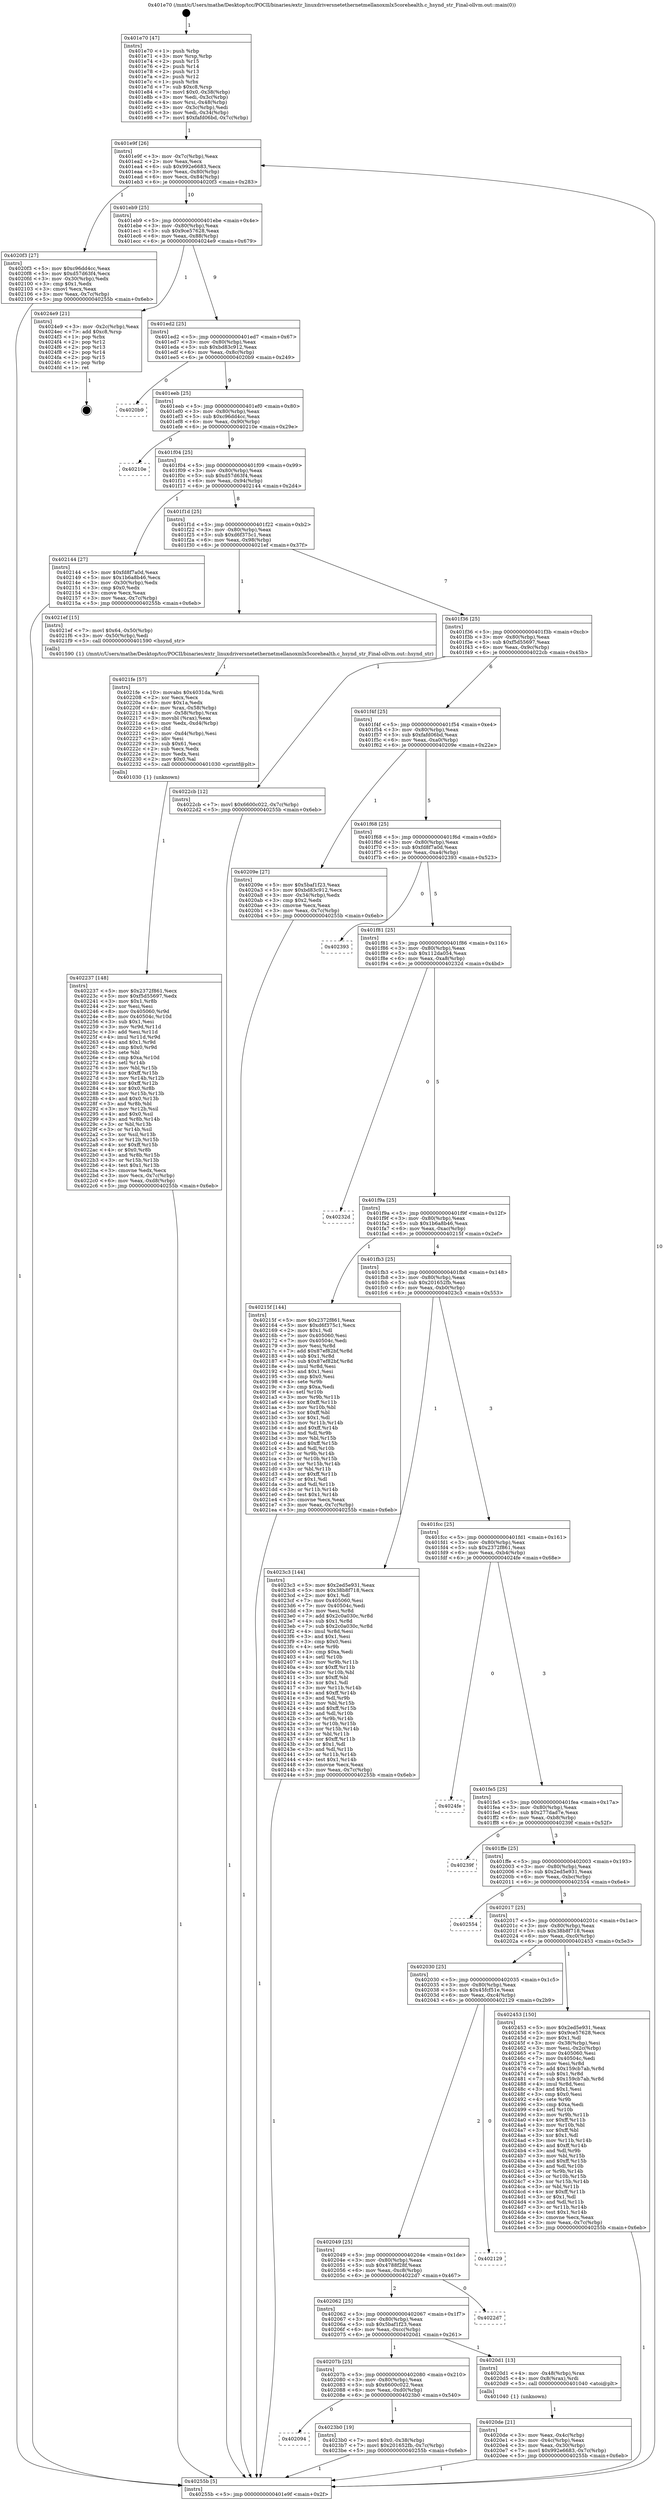 digraph "0x401e70" {
  label = "0x401e70 (/mnt/c/Users/mathe/Desktop/tcc/POCII/binaries/extr_linuxdriversnetethernetmellanoxmlx5corehealth.c_hsynd_str_Final-ollvm.out::main(0))"
  labelloc = "t"
  node[shape=record]

  Entry [label="",width=0.3,height=0.3,shape=circle,fillcolor=black,style=filled]
  "0x401e9f" [label="{
     0x401e9f [26]\l
     | [instrs]\l
     &nbsp;&nbsp;0x401e9f \<+3\>: mov -0x7c(%rbp),%eax\l
     &nbsp;&nbsp;0x401ea2 \<+2\>: mov %eax,%ecx\l
     &nbsp;&nbsp;0x401ea4 \<+6\>: sub $0x992e6683,%ecx\l
     &nbsp;&nbsp;0x401eaa \<+3\>: mov %eax,-0x80(%rbp)\l
     &nbsp;&nbsp;0x401ead \<+6\>: mov %ecx,-0x84(%rbp)\l
     &nbsp;&nbsp;0x401eb3 \<+6\>: je 00000000004020f3 \<main+0x283\>\l
  }"]
  "0x4020f3" [label="{
     0x4020f3 [27]\l
     | [instrs]\l
     &nbsp;&nbsp;0x4020f3 \<+5\>: mov $0xc96dd4cc,%eax\l
     &nbsp;&nbsp;0x4020f8 \<+5\>: mov $0xd57d63f4,%ecx\l
     &nbsp;&nbsp;0x4020fd \<+3\>: mov -0x30(%rbp),%edx\l
     &nbsp;&nbsp;0x402100 \<+3\>: cmp $0x1,%edx\l
     &nbsp;&nbsp;0x402103 \<+3\>: cmovl %ecx,%eax\l
     &nbsp;&nbsp;0x402106 \<+3\>: mov %eax,-0x7c(%rbp)\l
     &nbsp;&nbsp;0x402109 \<+5\>: jmp 000000000040255b \<main+0x6eb\>\l
  }"]
  "0x401eb9" [label="{
     0x401eb9 [25]\l
     | [instrs]\l
     &nbsp;&nbsp;0x401eb9 \<+5\>: jmp 0000000000401ebe \<main+0x4e\>\l
     &nbsp;&nbsp;0x401ebe \<+3\>: mov -0x80(%rbp),%eax\l
     &nbsp;&nbsp;0x401ec1 \<+5\>: sub $0x9ce57628,%eax\l
     &nbsp;&nbsp;0x401ec6 \<+6\>: mov %eax,-0x88(%rbp)\l
     &nbsp;&nbsp;0x401ecc \<+6\>: je 00000000004024e9 \<main+0x679\>\l
  }"]
  Exit [label="",width=0.3,height=0.3,shape=circle,fillcolor=black,style=filled,peripheries=2]
  "0x4024e9" [label="{
     0x4024e9 [21]\l
     | [instrs]\l
     &nbsp;&nbsp;0x4024e9 \<+3\>: mov -0x2c(%rbp),%eax\l
     &nbsp;&nbsp;0x4024ec \<+7\>: add $0xc8,%rsp\l
     &nbsp;&nbsp;0x4024f3 \<+1\>: pop %rbx\l
     &nbsp;&nbsp;0x4024f4 \<+2\>: pop %r12\l
     &nbsp;&nbsp;0x4024f6 \<+2\>: pop %r13\l
     &nbsp;&nbsp;0x4024f8 \<+2\>: pop %r14\l
     &nbsp;&nbsp;0x4024fa \<+2\>: pop %r15\l
     &nbsp;&nbsp;0x4024fc \<+1\>: pop %rbp\l
     &nbsp;&nbsp;0x4024fd \<+1\>: ret\l
  }"]
  "0x401ed2" [label="{
     0x401ed2 [25]\l
     | [instrs]\l
     &nbsp;&nbsp;0x401ed2 \<+5\>: jmp 0000000000401ed7 \<main+0x67\>\l
     &nbsp;&nbsp;0x401ed7 \<+3\>: mov -0x80(%rbp),%eax\l
     &nbsp;&nbsp;0x401eda \<+5\>: sub $0xbd83c912,%eax\l
     &nbsp;&nbsp;0x401edf \<+6\>: mov %eax,-0x8c(%rbp)\l
     &nbsp;&nbsp;0x401ee5 \<+6\>: je 00000000004020b9 \<main+0x249\>\l
  }"]
  "0x402094" [label="{
     0x402094\l
  }", style=dashed]
  "0x4020b9" [label="{
     0x4020b9\l
  }", style=dashed]
  "0x401eeb" [label="{
     0x401eeb [25]\l
     | [instrs]\l
     &nbsp;&nbsp;0x401eeb \<+5\>: jmp 0000000000401ef0 \<main+0x80\>\l
     &nbsp;&nbsp;0x401ef0 \<+3\>: mov -0x80(%rbp),%eax\l
     &nbsp;&nbsp;0x401ef3 \<+5\>: sub $0xc96dd4cc,%eax\l
     &nbsp;&nbsp;0x401ef8 \<+6\>: mov %eax,-0x90(%rbp)\l
     &nbsp;&nbsp;0x401efe \<+6\>: je 000000000040210e \<main+0x29e\>\l
  }"]
  "0x4023b0" [label="{
     0x4023b0 [19]\l
     | [instrs]\l
     &nbsp;&nbsp;0x4023b0 \<+7\>: movl $0x0,-0x38(%rbp)\l
     &nbsp;&nbsp;0x4023b7 \<+7\>: movl $0x201652fb,-0x7c(%rbp)\l
     &nbsp;&nbsp;0x4023be \<+5\>: jmp 000000000040255b \<main+0x6eb\>\l
  }"]
  "0x40210e" [label="{
     0x40210e\l
  }", style=dashed]
  "0x401f04" [label="{
     0x401f04 [25]\l
     | [instrs]\l
     &nbsp;&nbsp;0x401f04 \<+5\>: jmp 0000000000401f09 \<main+0x99\>\l
     &nbsp;&nbsp;0x401f09 \<+3\>: mov -0x80(%rbp),%eax\l
     &nbsp;&nbsp;0x401f0c \<+5\>: sub $0xd57d63f4,%eax\l
     &nbsp;&nbsp;0x401f11 \<+6\>: mov %eax,-0x94(%rbp)\l
     &nbsp;&nbsp;0x401f17 \<+6\>: je 0000000000402144 \<main+0x2d4\>\l
  }"]
  "0x402237" [label="{
     0x402237 [148]\l
     | [instrs]\l
     &nbsp;&nbsp;0x402237 \<+5\>: mov $0x2372f861,%ecx\l
     &nbsp;&nbsp;0x40223c \<+5\>: mov $0xf5d55697,%edx\l
     &nbsp;&nbsp;0x402241 \<+3\>: mov $0x1,%r8b\l
     &nbsp;&nbsp;0x402244 \<+2\>: xor %esi,%esi\l
     &nbsp;&nbsp;0x402246 \<+8\>: mov 0x405060,%r9d\l
     &nbsp;&nbsp;0x40224e \<+8\>: mov 0x40504c,%r10d\l
     &nbsp;&nbsp;0x402256 \<+3\>: sub $0x1,%esi\l
     &nbsp;&nbsp;0x402259 \<+3\>: mov %r9d,%r11d\l
     &nbsp;&nbsp;0x40225c \<+3\>: add %esi,%r11d\l
     &nbsp;&nbsp;0x40225f \<+4\>: imul %r11d,%r9d\l
     &nbsp;&nbsp;0x402263 \<+4\>: and $0x1,%r9d\l
     &nbsp;&nbsp;0x402267 \<+4\>: cmp $0x0,%r9d\l
     &nbsp;&nbsp;0x40226b \<+3\>: sete %bl\l
     &nbsp;&nbsp;0x40226e \<+4\>: cmp $0xa,%r10d\l
     &nbsp;&nbsp;0x402272 \<+4\>: setl %r14b\l
     &nbsp;&nbsp;0x402276 \<+3\>: mov %bl,%r15b\l
     &nbsp;&nbsp;0x402279 \<+4\>: xor $0xff,%r15b\l
     &nbsp;&nbsp;0x40227d \<+3\>: mov %r14b,%r12b\l
     &nbsp;&nbsp;0x402280 \<+4\>: xor $0xff,%r12b\l
     &nbsp;&nbsp;0x402284 \<+4\>: xor $0x0,%r8b\l
     &nbsp;&nbsp;0x402288 \<+3\>: mov %r15b,%r13b\l
     &nbsp;&nbsp;0x40228b \<+4\>: and $0x0,%r13b\l
     &nbsp;&nbsp;0x40228f \<+3\>: and %r8b,%bl\l
     &nbsp;&nbsp;0x402292 \<+3\>: mov %r12b,%sil\l
     &nbsp;&nbsp;0x402295 \<+4\>: and $0x0,%sil\l
     &nbsp;&nbsp;0x402299 \<+3\>: and %r8b,%r14b\l
     &nbsp;&nbsp;0x40229c \<+3\>: or %bl,%r13b\l
     &nbsp;&nbsp;0x40229f \<+3\>: or %r14b,%sil\l
     &nbsp;&nbsp;0x4022a2 \<+3\>: xor %sil,%r13b\l
     &nbsp;&nbsp;0x4022a5 \<+3\>: or %r12b,%r15b\l
     &nbsp;&nbsp;0x4022a8 \<+4\>: xor $0xff,%r15b\l
     &nbsp;&nbsp;0x4022ac \<+4\>: or $0x0,%r8b\l
     &nbsp;&nbsp;0x4022b0 \<+3\>: and %r8b,%r15b\l
     &nbsp;&nbsp;0x4022b3 \<+3\>: or %r15b,%r13b\l
     &nbsp;&nbsp;0x4022b6 \<+4\>: test $0x1,%r13b\l
     &nbsp;&nbsp;0x4022ba \<+3\>: cmovne %edx,%ecx\l
     &nbsp;&nbsp;0x4022bd \<+3\>: mov %ecx,-0x7c(%rbp)\l
     &nbsp;&nbsp;0x4022c0 \<+6\>: mov %eax,-0xd8(%rbp)\l
     &nbsp;&nbsp;0x4022c6 \<+5\>: jmp 000000000040255b \<main+0x6eb\>\l
  }"]
  "0x402144" [label="{
     0x402144 [27]\l
     | [instrs]\l
     &nbsp;&nbsp;0x402144 \<+5\>: mov $0xfd8f7a0d,%eax\l
     &nbsp;&nbsp;0x402149 \<+5\>: mov $0x1b6a8b46,%ecx\l
     &nbsp;&nbsp;0x40214e \<+3\>: mov -0x30(%rbp),%edx\l
     &nbsp;&nbsp;0x402151 \<+3\>: cmp $0x0,%edx\l
     &nbsp;&nbsp;0x402154 \<+3\>: cmove %ecx,%eax\l
     &nbsp;&nbsp;0x402157 \<+3\>: mov %eax,-0x7c(%rbp)\l
     &nbsp;&nbsp;0x40215a \<+5\>: jmp 000000000040255b \<main+0x6eb\>\l
  }"]
  "0x401f1d" [label="{
     0x401f1d [25]\l
     | [instrs]\l
     &nbsp;&nbsp;0x401f1d \<+5\>: jmp 0000000000401f22 \<main+0xb2\>\l
     &nbsp;&nbsp;0x401f22 \<+3\>: mov -0x80(%rbp),%eax\l
     &nbsp;&nbsp;0x401f25 \<+5\>: sub $0xd6f375c1,%eax\l
     &nbsp;&nbsp;0x401f2a \<+6\>: mov %eax,-0x98(%rbp)\l
     &nbsp;&nbsp;0x401f30 \<+6\>: je 00000000004021ef \<main+0x37f\>\l
  }"]
  "0x4021fe" [label="{
     0x4021fe [57]\l
     | [instrs]\l
     &nbsp;&nbsp;0x4021fe \<+10\>: movabs $0x4031da,%rdi\l
     &nbsp;&nbsp;0x402208 \<+2\>: xor %ecx,%ecx\l
     &nbsp;&nbsp;0x40220a \<+5\>: mov $0x1a,%edx\l
     &nbsp;&nbsp;0x40220f \<+4\>: mov %rax,-0x58(%rbp)\l
     &nbsp;&nbsp;0x402213 \<+4\>: mov -0x58(%rbp),%rax\l
     &nbsp;&nbsp;0x402217 \<+3\>: movsbl (%rax),%eax\l
     &nbsp;&nbsp;0x40221a \<+6\>: mov %edx,-0xd4(%rbp)\l
     &nbsp;&nbsp;0x402220 \<+1\>: cltd\l
     &nbsp;&nbsp;0x402221 \<+6\>: mov -0xd4(%rbp),%esi\l
     &nbsp;&nbsp;0x402227 \<+2\>: idiv %esi\l
     &nbsp;&nbsp;0x402229 \<+3\>: sub $0x61,%ecx\l
     &nbsp;&nbsp;0x40222c \<+2\>: sub %ecx,%edx\l
     &nbsp;&nbsp;0x40222e \<+2\>: mov %edx,%esi\l
     &nbsp;&nbsp;0x402230 \<+2\>: mov $0x0,%al\l
     &nbsp;&nbsp;0x402232 \<+5\>: call 0000000000401030 \<printf@plt\>\l
     | [calls]\l
     &nbsp;&nbsp;0x401030 \{1\} (unknown)\l
  }"]
  "0x4021ef" [label="{
     0x4021ef [15]\l
     | [instrs]\l
     &nbsp;&nbsp;0x4021ef \<+7\>: movl $0x64,-0x50(%rbp)\l
     &nbsp;&nbsp;0x4021f6 \<+3\>: mov -0x50(%rbp),%edi\l
     &nbsp;&nbsp;0x4021f9 \<+5\>: call 0000000000401590 \<hsynd_str\>\l
     | [calls]\l
     &nbsp;&nbsp;0x401590 \{1\} (/mnt/c/Users/mathe/Desktop/tcc/POCII/binaries/extr_linuxdriversnetethernetmellanoxmlx5corehealth.c_hsynd_str_Final-ollvm.out::hsynd_str)\l
  }"]
  "0x401f36" [label="{
     0x401f36 [25]\l
     | [instrs]\l
     &nbsp;&nbsp;0x401f36 \<+5\>: jmp 0000000000401f3b \<main+0xcb\>\l
     &nbsp;&nbsp;0x401f3b \<+3\>: mov -0x80(%rbp),%eax\l
     &nbsp;&nbsp;0x401f3e \<+5\>: sub $0xf5d55697,%eax\l
     &nbsp;&nbsp;0x401f43 \<+6\>: mov %eax,-0x9c(%rbp)\l
     &nbsp;&nbsp;0x401f49 \<+6\>: je 00000000004022cb \<main+0x45b\>\l
  }"]
  "0x4020de" [label="{
     0x4020de [21]\l
     | [instrs]\l
     &nbsp;&nbsp;0x4020de \<+3\>: mov %eax,-0x4c(%rbp)\l
     &nbsp;&nbsp;0x4020e1 \<+3\>: mov -0x4c(%rbp),%eax\l
     &nbsp;&nbsp;0x4020e4 \<+3\>: mov %eax,-0x30(%rbp)\l
     &nbsp;&nbsp;0x4020e7 \<+7\>: movl $0x992e6683,-0x7c(%rbp)\l
     &nbsp;&nbsp;0x4020ee \<+5\>: jmp 000000000040255b \<main+0x6eb\>\l
  }"]
  "0x4022cb" [label="{
     0x4022cb [12]\l
     | [instrs]\l
     &nbsp;&nbsp;0x4022cb \<+7\>: movl $0x6600c022,-0x7c(%rbp)\l
     &nbsp;&nbsp;0x4022d2 \<+5\>: jmp 000000000040255b \<main+0x6eb\>\l
  }"]
  "0x401f4f" [label="{
     0x401f4f [25]\l
     | [instrs]\l
     &nbsp;&nbsp;0x401f4f \<+5\>: jmp 0000000000401f54 \<main+0xe4\>\l
     &nbsp;&nbsp;0x401f54 \<+3\>: mov -0x80(%rbp),%eax\l
     &nbsp;&nbsp;0x401f57 \<+5\>: sub $0xfafd06bd,%eax\l
     &nbsp;&nbsp;0x401f5c \<+6\>: mov %eax,-0xa0(%rbp)\l
     &nbsp;&nbsp;0x401f62 \<+6\>: je 000000000040209e \<main+0x22e\>\l
  }"]
  "0x40207b" [label="{
     0x40207b [25]\l
     | [instrs]\l
     &nbsp;&nbsp;0x40207b \<+5\>: jmp 0000000000402080 \<main+0x210\>\l
     &nbsp;&nbsp;0x402080 \<+3\>: mov -0x80(%rbp),%eax\l
     &nbsp;&nbsp;0x402083 \<+5\>: sub $0x6600c022,%eax\l
     &nbsp;&nbsp;0x402088 \<+6\>: mov %eax,-0xd0(%rbp)\l
     &nbsp;&nbsp;0x40208e \<+6\>: je 00000000004023b0 \<main+0x540\>\l
  }"]
  "0x40209e" [label="{
     0x40209e [27]\l
     | [instrs]\l
     &nbsp;&nbsp;0x40209e \<+5\>: mov $0x5baf1f23,%eax\l
     &nbsp;&nbsp;0x4020a3 \<+5\>: mov $0xbd83c912,%ecx\l
     &nbsp;&nbsp;0x4020a8 \<+3\>: mov -0x34(%rbp),%edx\l
     &nbsp;&nbsp;0x4020ab \<+3\>: cmp $0x2,%edx\l
     &nbsp;&nbsp;0x4020ae \<+3\>: cmovne %ecx,%eax\l
     &nbsp;&nbsp;0x4020b1 \<+3\>: mov %eax,-0x7c(%rbp)\l
     &nbsp;&nbsp;0x4020b4 \<+5\>: jmp 000000000040255b \<main+0x6eb\>\l
  }"]
  "0x401f68" [label="{
     0x401f68 [25]\l
     | [instrs]\l
     &nbsp;&nbsp;0x401f68 \<+5\>: jmp 0000000000401f6d \<main+0xfd\>\l
     &nbsp;&nbsp;0x401f6d \<+3\>: mov -0x80(%rbp),%eax\l
     &nbsp;&nbsp;0x401f70 \<+5\>: sub $0xfd8f7a0d,%eax\l
     &nbsp;&nbsp;0x401f75 \<+6\>: mov %eax,-0xa4(%rbp)\l
     &nbsp;&nbsp;0x401f7b \<+6\>: je 0000000000402393 \<main+0x523\>\l
  }"]
  "0x40255b" [label="{
     0x40255b [5]\l
     | [instrs]\l
     &nbsp;&nbsp;0x40255b \<+5\>: jmp 0000000000401e9f \<main+0x2f\>\l
  }"]
  "0x401e70" [label="{
     0x401e70 [47]\l
     | [instrs]\l
     &nbsp;&nbsp;0x401e70 \<+1\>: push %rbp\l
     &nbsp;&nbsp;0x401e71 \<+3\>: mov %rsp,%rbp\l
     &nbsp;&nbsp;0x401e74 \<+2\>: push %r15\l
     &nbsp;&nbsp;0x401e76 \<+2\>: push %r14\l
     &nbsp;&nbsp;0x401e78 \<+2\>: push %r13\l
     &nbsp;&nbsp;0x401e7a \<+2\>: push %r12\l
     &nbsp;&nbsp;0x401e7c \<+1\>: push %rbx\l
     &nbsp;&nbsp;0x401e7d \<+7\>: sub $0xc8,%rsp\l
     &nbsp;&nbsp;0x401e84 \<+7\>: movl $0x0,-0x38(%rbp)\l
     &nbsp;&nbsp;0x401e8b \<+3\>: mov %edi,-0x3c(%rbp)\l
     &nbsp;&nbsp;0x401e8e \<+4\>: mov %rsi,-0x48(%rbp)\l
     &nbsp;&nbsp;0x401e92 \<+3\>: mov -0x3c(%rbp),%edi\l
     &nbsp;&nbsp;0x401e95 \<+3\>: mov %edi,-0x34(%rbp)\l
     &nbsp;&nbsp;0x401e98 \<+7\>: movl $0xfafd06bd,-0x7c(%rbp)\l
  }"]
  "0x4020d1" [label="{
     0x4020d1 [13]\l
     | [instrs]\l
     &nbsp;&nbsp;0x4020d1 \<+4\>: mov -0x48(%rbp),%rax\l
     &nbsp;&nbsp;0x4020d5 \<+4\>: mov 0x8(%rax),%rdi\l
     &nbsp;&nbsp;0x4020d9 \<+5\>: call 0000000000401040 \<atoi@plt\>\l
     | [calls]\l
     &nbsp;&nbsp;0x401040 \{1\} (unknown)\l
  }"]
  "0x402393" [label="{
     0x402393\l
  }", style=dashed]
  "0x401f81" [label="{
     0x401f81 [25]\l
     | [instrs]\l
     &nbsp;&nbsp;0x401f81 \<+5\>: jmp 0000000000401f86 \<main+0x116\>\l
     &nbsp;&nbsp;0x401f86 \<+3\>: mov -0x80(%rbp),%eax\l
     &nbsp;&nbsp;0x401f89 \<+5\>: sub $0x112da054,%eax\l
     &nbsp;&nbsp;0x401f8e \<+6\>: mov %eax,-0xa8(%rbp)\l
     &nbsp;&nbsp;0x401f94 \<+6\>: je 000000000040232d \<main+0x4bd\>\l
  }"]
  "0x402062" [label="{
     0x402062 [25]\l
     | [instrs]\l
     &nbsp;&nbsp;0x402062 \<+5\>: jmp 0000000000402067 \<main+0x1f7\>\l
     &nbsp;&nbsp;0x402067 \<+3\>: mov -0x80(%rbp),%eax\l
     &nbsp;&nbsp;0x40206a \<+5\>: sub $0x5baf1f23,%eax\l
     &nbsp;&nbsp;0x40206f \<+6\>: mov %eax,-0xcc(%rbp)\l
     &nbsp;&nbsp;0x402075 \<+6\>: je 00000000004020d1 \<main+0x261\>\l
  }"]
  "0x40232d" [label="{
     0x40232d\l
  }", style=dashed]
  "0x401f9a" [label="{
     0x401f9a [25]\l
     | [instrs]\l
     &nbsp;&nbsp;0x401f9a \<+5\>: jmp 0000000000401f9f \<main+0x12f\>\l
     &nbsp;&nbsp;0x401f9f \<+3\>: mov -0x80(%rbp),%eax\l
     &nbsp;&nbsp;0x401fa2 \<+5\>: sub $0x1b6a8b46,%eax\l
     &nbsp;&nbsp;0x401fa7 \<+6\>: mov %eax,-0xac(%rbp)\l
     &nbsp;&nbsp;0x401fad \<+6\>: je 000000000040215f \<main+0x2ef\>\l
  }"]
  "0x4022d7" [label="{
     0x4022d7\l
  }", style=dashed]
  "0x40215f" [label="{
     0x40215f [144]\l
     | [instrs]\l
     &nbsp;&nbsp;0x40215f \<+5\>: mov $0x2372f861,%eax\l
     &nbsp;&nbsp;0x402164 \<+5\>: mov $0xd6f375c1,%ecx\l
     &nbsp;&nbsp;0x402169 \<+2\>: mov $0x1,%dl\l
     &nbsp;&nbsp;0x40216b \<+7\>: mov 0x405060,%esi\l
     &nbsp;&nbsp;0x402172 \<+7\>: mov 0x40504c,%edi\l
     &nbsp;&nbsp;0x402179 \<+3\>: mov %esi,%r8d\l
     &nbsp;&nbsp;0x40217c \<+7\>: add $0x87ef82bf,%r8d\l
     &nbsp;&nbsp;0x402183 \<+4\>: sub $0x1,%r8d\l
     &nbsp;&nbsp;0x402187 \<+7\>: sub $0x87ef82bf,%r8d\l
     &nbsp;&nbsp;0x40218e \<+4\>: imul %r8d,%esi\l
     &nbsp;&nbsp;0x402192 \<+3\>: and $0x1,%esi\l
     &nbsp;&nbsp;0x402195 \<+3\>: cmp $0x0,%esi\l
     &nbsp;&nbsp;0x402198 \<+4\>: sete %r9b\l
     &nbsp;&nbsp;0x40219c \<+3\>: cmp $0xa,%edi\l
     &nbsp;&nbsp;0x40219f \<+4\>: setl %r10b\l
     &nbsp;&nbsp;0x4021a3 \<+3\>: mov %r9b,%r11b\l
     &nbsp;&nbsp;0x4021a6 \<+4\>: xor $0xff,%r11b\l
     &nbsp;&nbsp;0x4021aa \<+3\>: mov %r10b,%bl\l
     &nbsp;&nbsp;0x4021ad \<+3\>: xor $0xff,%bl\l
     &nbsp;&nbsp;0x4021b0 \<+3\>: xor $0x1,%dl\l
     &nbsp;&nbsp;0x4021b3 \<+3\>: mov %r11b,%r14b\l
     &nbsp;&nbsp;0x4021b6 \<+4\>: and $0xff,%r14b\l
     &nbsp;&nbsp;0x4021ba \<+3\>: and %dl,%r9b\l
     &nbsp;&nbsp;0x4021bd \<+3\>: mov %bl,%r15b\l
     &nbsp;&nbsp;0x4021c0 \<+4\>: and $0xff,%r15b\l
     &nbsp;&nbsp;0x4021c4 \<+3\>: and %dl,%r10b\l
     &nbsp;&nbsp;0x4021c7 \<+3\>: or %r9b,%r14b\l
     &nbsp;&nbsp;0x4021ca \<+3\>: or %r10b,%r15b\l
     &nbsp;&nbsp;0x4021cd \<+3\>: xor %r15b,%r14b\l
     &nbsp;&nbsp;0x4021d0 \<+3\>: or %bl,%r11b\l
     &nbsp;&nbsp;0x4021d3 \<+4\>: xor $0xff,%r11b\l
     &nbsp;&nbsp;0x4021d7 \<+3\>: or $0x1,%dl\l
     &nbsp;&nbsp;0x4021da \<+3\>: and %dl,%r11b\l
     &nbsp;&nbsp;0x4021dd \<+3\>: or %r11b,%r14b\l
     &nbsp;&nbsp;0x4021e0 \<+4\>: test $0x1,%r14b\l
     &nbsp;&nbsp;0x4021e4 \<+3\>: cmovne %ecx,%eax\l
     &nbsp;&nbsp;0x4021e7 \<+3\>: mov %eax,-0x7c(%rbp)\l
     &nbsp;&nbsp;0x4021ea \<+5\>: jmp 000000000040255b \<main+0x6eb\>\l
  }"]
  "0x401fb3" [label="{
     0x401fb3 [25]\l
     | [instrs]\l
     &nbsp;&nbsp;0x401fb3 \<+5\>: jmp 0000000000401fb8 \<main+0x148\>\l
     &nbsp;&nbsp;0x401fb8 \<+3\>: mov -0x80(%rbp),%eax\l
     &nbsp;&nbsp;0x401fbb \<+5\>: sub $0x201652fb,%eax\l
     &nbsp;&nbsp;0x401fc0 \<+6\>: mov %eax,-0xb0(%rbp)\l
     &nbsp;&nbsp;0x401fc6 \<+6\>: je 00000000004023c3 \<main+0x553\>\l
  }"]
  "0x402049" [label="{
     0x402049 [25]\l
     | [instrs]\l
     &nbsp;&nbsp;0x402049 \<+5\>: jmp 000000000040204e \<main+0x1de\>\l
     &nbsp;&nbsp;0x40204e \<+3\>: mov -0x80(%rbp),%eax\l
     &nbsp;&nbsp;0x402051 \<+5\>: sub $0x4788f28f,%eax\l
     &nbsp;&nbsp;0x402056 \<+6\>: mov %eax,-0xc8(%rbp)\l
     &nbsp;&nbsp;0x40205c \<+6\>: je 00000000004022d7 \<main+0x467\>\l
  }"]
  "0x4023c3" [label="{
     0x4023c3 [144]\l
     | [instrs]\l
     &nbsp;&nbsp;0x4023c3 \<+5\>: mov $0x2ed5e931,%eax\l
     &nbsp;&nbsp;0x4023c8 \<+5\>: mov $0x38b8f718,%ecx\l
     &nbsp;&nbsp;0x4023cd \<+2\>: mov $0x1,%dl\l
     &nbsp;&nbsp;0x4023cf \<+7\>: mov 0x405060,%esi\l
     &nbsp;&nbsp;0x4023d6 \<+7\>: mov 0x40504c,%edi\l
     &nbsp;&nbsp;0x4023dd \<+3\>: mov %esi,%r8d\l
     &nbsp;&nbsp;0x4023e0 \<+7\>: add $0x2c0a030c,%r8d\l
     &nbsp;&nbsp;0x4023e7 \<+4\>: sub $0x1,%r8d\l
     &nbsp;&nbsp;0x4023eb \<+7\>: sub $0x2c0a030c,%r8d\l
     &nbsp;&nbsp;0x4023f2 \<+4\>: imul %r8d,%esi\l
     &nbsp;&nbsp;0x4023f6 \<+3\>: and $0x1,%esi\l
     &nbsp;&nbsp;0x4023f9 \<+3\>: cmp $0x0,%esi\l
     &nbsp;&nbsp;0x4023fc \<+4\>: sete %r9b\l
     &nbsp;&nbsp;0x402400 \<+3\>: cmp $0xa,%edi\l
     &nbsp;&nbsp;0x402403 \<+4\>: setl %r10b\l
     &nbsp;&nbsp;0x402407 \<+3\>: mov %r9b,%r11b\l
     &nbsp;&nbsp;0x40240a \<+4\>: xor $0xff,%r11b\l
     &nbsp;&nbsp;0x40240e \<+3\>: mov %r10b,%bl\l
     &nbsp;&nbsp;0x402411 \<+3\>: xor $0xff,%bl\l
     &nbsp;&nbsp;0x402414 \<+3\>: xor $0x1,%dl\l
     &nbsp;&nbsp;0x402417 \<+3\>: mov %r11b,%r14b\l
     &nbsp;&nbsp;0x40241a \<+4\>: and $0xff,%r14b\l
     &nbsp;&nbsp;0x40241e \<+3\>: and %dl,%r9b\l
     &nbsp;&nbsp;0x402421 \<+3\>: mov %bl,%r15b\l
     &nbsp;&nbsp;0x402424 \<+4\>: and $0xff,%r15b\l
     &nbsp;&nbsp;0x402428 \<+3\>: and %dl,%r10b\l
     &nbsp;&nbsp;0x40242b \<+3\>: or %r9b,%r14b\l
     &nbsp;&nbsp;0x40242e \<+3\>: or %r10b,%r15b\l
     &nbsp;&nbsp;0x402431 \<+3\>: xor %r15b,%r14b\l
     &nbsp;&nbsp;0x402434 \<+3\>: or %bl,%r11b\l
     &nbsp;&nbsp;0x402437 \<+4\>: xor $0xff,%r11b\l
     &nbsp;&nbsp;0x40243b \<+3\>: or $0x1,%dl\l
     &nbsp;&nbsp;0x40243e \<+3\>: and %dl,%r11b\l
     &nbsp;&nbsp;0x402441 \<+3\>: or %r11b,%r14b\l
     &nbsp;&nbsp;0x402444 \<+4\>: test $0x1,%r14b\l
     &nbsp;&nbsp;0x402448 \<+3\>: cmovne %ecx,%eax\l
     &nbsp;&nbsp;0x40244b \<+3\>: mov %eax,-0x7c(%rbp)\l
     &nbsp;&nbsp;0x40244e \<+5\>: jmp 000000000040255b \<main+0x6eb\>\l
  }"]
  "0x401fcc" [label="{
     0x401fcc [25]\l
     | [instrs]\l
     &nbsp;&nbsp;0x401fcc \<+5\>: jmp 0000000000401fd1 \<main+0x161\>\l
     &nbsp;&nbsp;0x401fd1 \<+3\>: mov -0x80(%rbp),%eax\l
     &nbsp;&nbsp;0x401fd4 \<+5\>: sub $0x2372f861,%eax\l
     &nbsp;&nbsp;0x401fd9 \<+6\>: mov %eax,-0xb4(%rbp)\l
     &nbsp;&nbsp;0x401fdf \<+6\>: je 00000000004024fe \<main+0x68e\>\l
  }"]
  "0x402129" [label="{
     0x402129\l
  }", style=dashed]
  "0x4024fe" [label="{
     0x4024fe\l
  }", style=dashed]
  "0x401fe5" [label="{
     0x401fe5 [25]\l
     | [instrs]\l
     &nbsp;&nbsp;0x401fe5 \<+5\>: jmp 0000000000401fea \<main+0x17a\>\l
     &nbsp;&nbsp;0x401fea \<+3\>: mov -0x80(%rbp),%eax\l
     &nbsp;&nbsp;0x401fed \<+5\>: sub $0x277dad7e,%eax\l
     &nbsp;&nbsp;0x401ff2 \<+6\>: mov %eax,-0xb8(%rbp)\l
     &nbsp;&nbsp;0x401ff8 \<+6\>: je 000000000040239f \<main+0x52f\>\l
  }"]
  "0x402030" [label="{
     0x402030 [25]\l
     | [instrs]\l
     &nbsp;&nbsp;0x402030 \<+5\>: jmp 0000000000402035 \<main+0x1c5\>\l
     &nbsp;&nbsp;0x402035 \<+3\>: mov -0x80(%rbp),%eax\l
     &nbsp;&nbsp;0x402038 \<+5\>: sub $0x45fcf51e,%eax\l
     &nbsp;&nbsp;0x40203d \<+6\>: mov %eax,-0xc4(%rbp)\l
     &nbsp;&nbsp;0x402043 \<+6\>: je 0000000000402129 \<main+0x2b9\>\l
  }"]
  "0x40239f" [label="{
     0x40239f\l
  }", style=dashed]
  "0x401ffe" [label="{
     0x401ffe [25]\l
     | [instrs]\l
     &nbsp;&nbsp;0x401ffe \<+5\>: jmp 0000000000402003 \<main+0x193\>\l
     &nbsp;&nbsp;0x402003 \<+3\>: mov -0x80(%rbp),%eax\l
     &nbsp;&nbsp;0x402006 \<+5\>: sub $0x2ed5e931,%eax\l
     &nbsp;&nbsp;0x40200b \<+6\>: mov %eax,-0xbc(%rbp)\l
     &nbsp;&nbsp;0x402011 \<+6\>: je 0000000000402554 \<main+0x6e4\>\l
  }"]
  "0x402453" [label="{
     0x402453 [150]\l
     | [instrs]\l
     &nbsp;&nbsp;0x402453 \<+5\>: mov $0x2ed5e931,%eax\l
     &nbsp;&nbsp;0x402458 \<+5\>: mov $0x9ce57628,%ecx\l
     &nbsp;&nbsp;0x40245d \<+2\>: mov $0x1,%dl\l
     &nbsp;&nbsp;0x40245f \<+3\>: mov -0x38(%rbp),%esi\l
     &nbsp;&nbsp;0x402462 \<+3\>: mov %esi,-0x2c(%rbp)\l
     &nbsp;&nbsp;0x402465 \<+7\>: mov 0x405060,%esi\l
     &nbsp;&nbsp;0x40246c \<+7\>: mov 0x40504c,%edi\l
     &nbsp;&nbsp;0x402473 \<+3\>: mov %esi,%r8d\l
     &nbsp;&nbsp;0x402476 \<+7\>: add $0x159cb7ab,%r8d\l
     &nbsp;&nbsp;0x40247d \<+4\>: sub $0x1,%r8d\l
     &nbsp;&nbsp;0x402481 \<+7\>: sub $0x159cb7ab,%r8d\l
     &nbsp;&nbsp;0x402488 \<+4\>: imul %r8d,%esi\l
     &nbsp;&nbsp;0x40248c \<+3\>: and $0x1,%esi\l
     &nbsp;&nbsp;0x40248f \<+3\>: cmp $0x0,%esi\l
     &nbsp;&nbsp;0x402492 \<+4\>: sete %r9b\l
     &nbsp;&nbsp;0x402496 \<+3\>: cmp $0xa,%edi\l
     &nbsp;&nbsp;0x402499 \<+4\>: setl %r10b\l
     &nbsp;&nbsp;0x40249d \<+3\>: mov %r9b,%r11b\l
     &nbsp;&nbsp;0x4024a0 \<+4\>: xor $0xff,%r11b\l
     &nbsp;&nbsp;0x4024a4 \<+3\>: mov %r10b,%bl\l
     &nbsp;&nbsp;0x4024a7 \<+3\>: xor $0xff,%bl\l
     &nbsp;&nbsp;0x4024aa \<+3\>: xor $0x1,%dl\l
     &nbsp;&nbsp;0x4024ad \<+3\>: mov %r11b,%r14b\l
     &nbsp;&nbsp;0x4024b0 \<+4\>: and $0xff,%r14b\l
     &nbsp;&nbsp;0x4024b4 \<+3\>: and %dl,%r9b\l
     &nbsp;&nbsp;0x4024b7 \<+3\>: mov %bl,%r15b\l
     &nbsp;&nbsp;0x4024ba \<+4\>: and $0xff,%r15b\l
     &nbsp;&nbsp;0x4024be \<+3\>: and %dl,%r10b\l
     &nbsp;&nbsp;0x4024c1 \<+3\>: or %r9b,%r14b\l
     &nbsp;&nbsp;0x4024c4 \<+3\>: or %r10b,%r15b\l
     &nbsp;&nbsp;0x4024c7 \<+3\>: xor %r15b,%r14b\l
     &nbsp;&nbsp;0x4024ca \<+3\>: or %bl,%r11b\l
     &nbsp;&nbsp;0x4024cd \<+4\>: xor $0xff,%r11b\l
     &nbsp;&nbsp;0x4024d1 \<+3\>: or $0x1,%dl\l
     &nbsp;&nbsp;0x4024d4 \<+3\>: and %dl,%r11b\l
     &nbsp;&nbsp;0x4024d7 \<+3\>: or %r11b,%r14b\l
     &nbsp;&nbsp;0x4024da \<+4\>: test $0x1,%r14b\l
     &nbsp;&nbsp;0x4024de \<+3\>: cmovne %ecx,%eax\l
     &nbsp;&nbsp;0x4024e1 \<+3\>: mov %eax,-0x7c(%rbp)\l
     &nbsp;&nbsp;0x4024e4 \<+5\>: jmp 000000000040255b \<main+0x6eb\>\l
  }"]
  "0x402554" [label="{
     0x402554\l
  }", style=dashed]
  "0x402017" [label="{
     0x402017 [25]\l
     | [instrs]\l
     &nbsp;&nbsp;0x402017 \<+5\>: jmp 000000000040201c \<main+0x1ac\>\l
     &nbsp;&nbsp;0x40201c \<+3\>: mov -0x80(%rbp),%eax\l
     &nbsp;&nbsp;0x40201f \<+5\>: sub $0x38b8f718,%eax\l
     &nbsp;&nbsp;0x402024 \<+6\>: mov %eax,-0xc0(%rbp)\l
     &nbsp;&nbsp;0x40202a \<+6\>: je 0000000000402453 \<main+0x5e3\>\l
  }"]
  Entry -> "0x401e70" [label=" 1"]
  "0x401e9f" -> "0x4020f3" [label=" 1"]
  "0x401e9f" -> "0x401eb9" [label=" 10"]
  "0x4024e9" -> Exit [label=" 1"]
  "0x401eb9" -> "0x4024e9" [label=" 1"]
  "0x401eb9" -> "0x401ed2" [label=" 9"]
  "0x402453" -> "0x40255b" [label=" 1"]
  "0x401ed2" -> "0x4020b9" [label=" 0"]
  "0x401ed2" -> "0x401eeb" [label=" 9"]
  "0x4023c3" -> "0x40255b" [label=" 1"]
  "0x401eeb" -> "0x40210e" [label=" 0"]
  "0x401eeb" -> "0x401f04" [label=" 9"]
  "0x4023b0" -> "0x40255b" [label=" 1"]
  "0x401f04" -> "0x402144" [label=" 1"]
  "0x401f04" -> "0x401f1d" [label=" 8"]
  "0x40207b" -> "0x4023b0" [label=" 1"]
  "0x401f1d" -> "0x4021ef" [label=" 1"]
  "0x401f1d" -> "0x401f36" [label=" 7"]
  "0x40207b" -> "0x402094" [label=" 0"]
  "0x401f36" -> "0x4022cb" [label=" 1"]
  "0x401f36" -> "0x401f4f" [label=" 6"]
  "0x4022cb" -> "0x40255b" [label=" 1"]
  "0x401f4f" -> "0x40209e" [label=" 1"]
  "0x401f4f" -> "0x401f68" [label=" 5"]
  "0x40209e" -> "0x40255b" [label=" 1"]
  "0x401e70" -> "0x401e9f" [label=" 1"]
  "0x40255b" -> "0x401e9f" [label=" 10"]
  "0x402237" -> "0x40255b" [label=" 1"]
  "0x401f68" -> "0x402393" [label=" 0"]
  "0x401f68" -> "0x401f81" [label=" 5"]
  "0x4021fe" -> "0x402237" [label=" 1"]
  "0x401f81" -> "0x40232d" [label=" 0"]
  "0x401f81" -> "0x401f9a" [label=" 5"]
  "0x40215f" -> "0x40255b" [label=" 1"]
  "0x401f9a" -> "0x40215f" [label=" 1"]
  "0x401f9a" -> "0x401fb3" [label=" 4"]
  "0x402144" -> "0x40255b" [label=" 1"]
  "0x401fb3" -> "0x4023c3" [label=" 1"]
  "0x401fb3" -> "0x401fcc" [label=" 3"]
  "0x4020de" -> "0x40255b" [label=" 1"]
  "0x401fcc" -> "0x4024fe" [label=" 0"]
  "0x401fcc" -> "0x401fe5" [label=" 3"]
  "0x4020d1" -> "0x4020de" [label=" 1"]
  "0x401fe5" -> "0x40239f" [label=" 0"]
  "0x401fe5" -> "0x401ffe" [label=" 3"]
  "0x402062" -> "0x4020d1" [label=" 1"]
  "0x401ffe" -> "0x402554" [label=" 0"]
  "0x401ffe" -> "0x402017" [label=" 3"]
  "0x4021ef" -> "0x4021fe" [label=" 1"]
  "0x402017" -> "0x402453" [label=" 1"]
  "0x402017" -> "0x402030" [label=" 2"]
  "0x402062" -> "0x40207b" [label=" 1"]
  "0x402030" -> "0x402129" [label=" 0"]
  "0x402030" -> "0x402049" [label=" 2"]
  "0x4020f3" -> "0x40255b" [label=" 1"]
  "0x402049" -> "0x4022d7" [label=" 0"]
  "0x402049" -> "0x402062" [label=" 2"]
}
